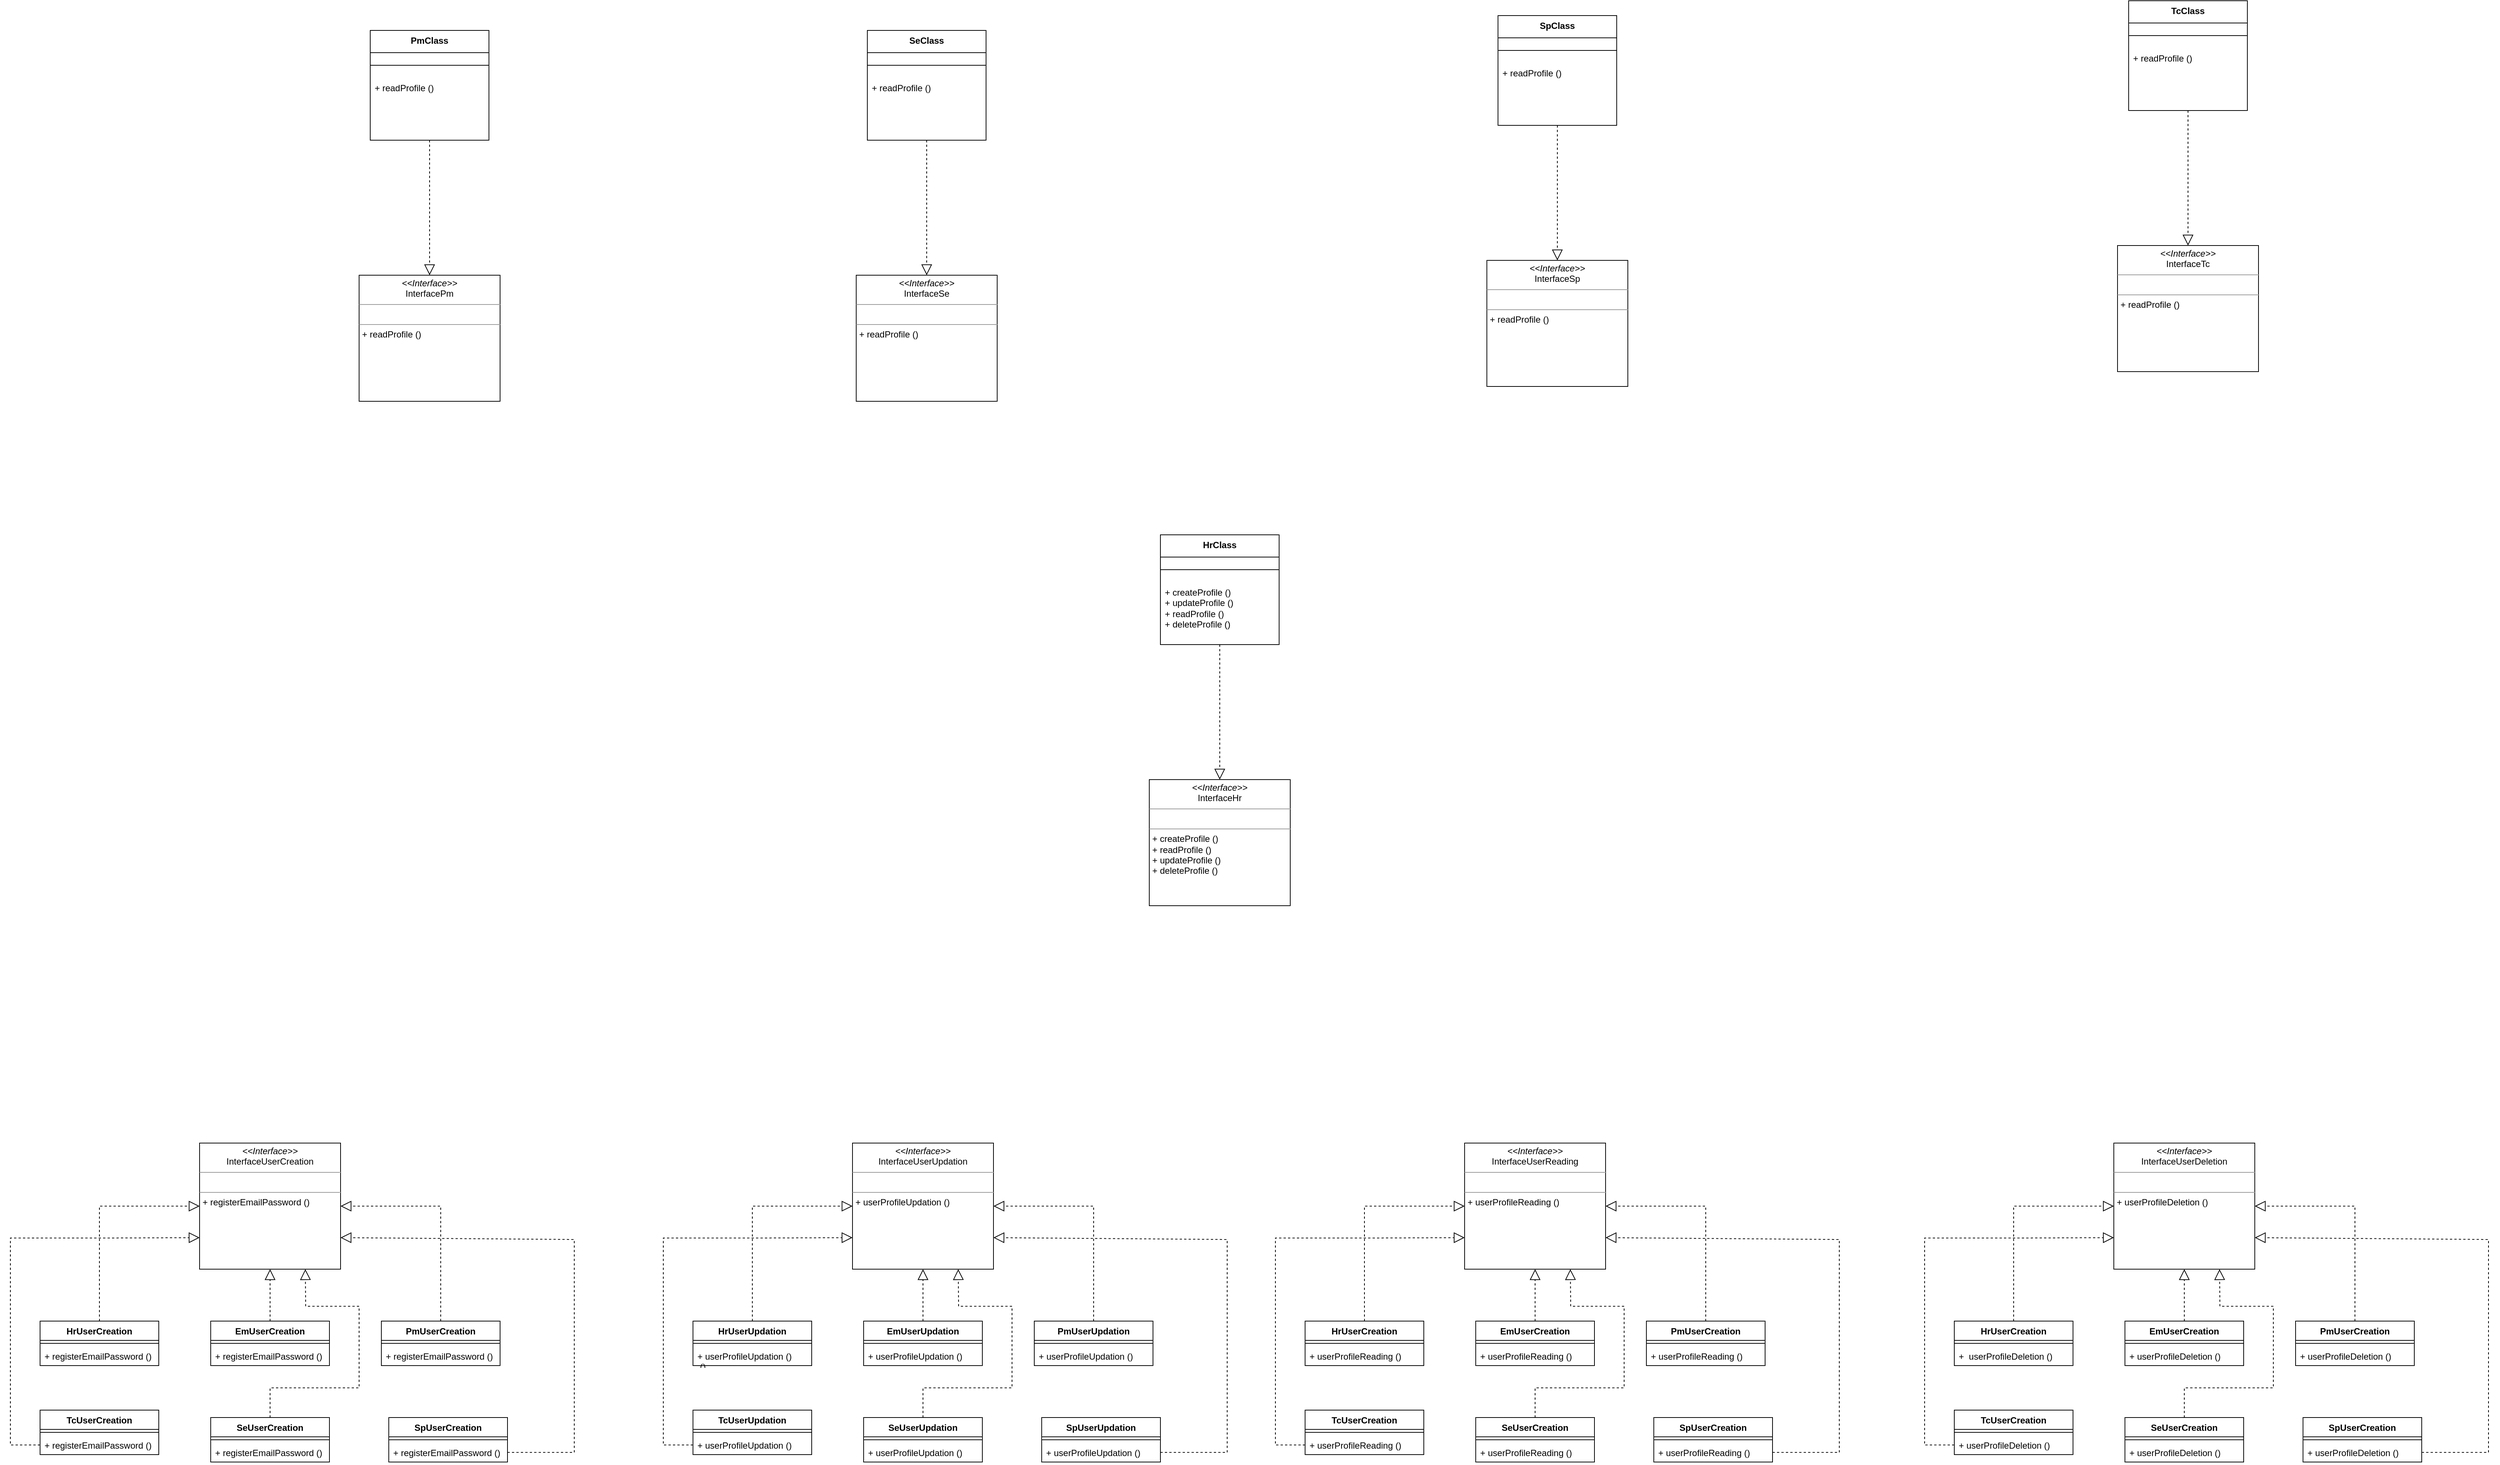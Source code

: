 <mxfile version="21.8.0" type="github">
  <diagram name="Page-1" id="aKVJBbErF9cnreuuS-tb">
    <mxGraphModel dx="4780" dy="3733" grid="1" gridSize="10" guides="1" tooltips="1" connect="1" arrows="1" fold="1" page="1" pageScale="1" pageWidth="850" pageHeight="1100" math="0" shadow="0">
      <root>
        <mxCell id="0" />
        <mxCell id="1" parent="0" />
        <mxCell id="HgA5lFLOADn9NeRn25Mj-13" value="HrClass" style="swimlane;fontStyle=1;align=center;verticalAlign=top;childLayout=stackLayout;horizontal=1;startSize=30;horizontalStack=0;resizeParent=1;resizeParentMax=0;resizeLast=0;collapsible=1;marginBottom=0;whiteSpace=wrap;html=1;" parent="1" vertex="1">
          <mxGeometry x="1590" y="-250" width="160" height="148" as="geometry" />
        </mxCell>
        <mxCell id="HgA5lFLOADn9NeRn25Mj-15" value="" style="line;strokeWidth=1;fillColor=none;align=left;verticalAlign=middle;spacingTop=-1;spacingLeft=3;spacingRight=3;rotatable=0;labelPosition=right;points=[];portConstraint=eastwest;strokeColor=inherit;" parent="HgA5lFLOADn9NeRn25Mj-13" vertex="1">
          <mxGeometry y="30" width="160" height="34" as="geometry" />
        </mxCell>
        <mxCell id="HgA5lFLOADn9NeRn25Mj-16" value="+ createProfile ()&lt;br&gt;+ updateProfile ()&lt;br&gt;+ readProfile ()&lt;br&gt;+ deleteProfile ()&lt;span style=&quot;background-color: initial;&quot;&gt;&amp;nbsp;&lt;/span&gt;" style="text;strokeColor=none;fillColor=none;align=left;verticalAlign=top;spacingLeft=4;spacingRight=4;overflow=hidden;rotatable=0;points=[[0,0.5],[1,0.5]];portConstraint=eastwest;whiteSpace=wrap;html=1;" parent="HgA5lFLOADn9NeRn25Mj-13" vertex="1">
          <mxGeometry y="64" width="160" height="84" as="geometry" />
        </mxCell>
        <mxCell id="ExOnXpPv4NhvAWuznTGF-42" value="&lt;p style=&quot;margin:0px;margin-top:4px;text-align:center;&quot;&gt;&lt;i&gt;&amp;lt;&amp;lt;Interface&amp;gt;&amp;gt;&lt;/i&gt;&lt;br&gt;InterfaceHr&lt;br&gt;&lt;/p&gt;&lt;hr size=&quot;1&quot;&gt;&lt;p style=&quot;margin:0px;margin-left:4px;&quot;&gt;&lt;span style=&quot;white-space: pre;&quot;&gt;&#x9;&lt;/span&gt;&lt;span style=&quot;white-space: pre;&quot;&gt;&#x9;&lt;/span&gt;&lt;br&gt;&lt;/p&gt;&lt;hr size=&quot;1&quot;&gt;&lt;p style=&quot;margin:0px;margin-left:4px;&quot;&gt;+ createProfile ()&lt;/p&gt;&lt;p style=&quot;margin:0px;margin-left:4px;&quot;&gt;+ readProfile ()&lt;/p&gt;&lt;p style=&quot;margin:0px;margin-left:4px;&quot;&gt;+ updateProfile ()&lt;/p&gt;&lt;p style=&quot;margin:0px;margin-left:4px;&quot;&gt;+ deleteProfile ()&lt;/p&gt;&lt;p style=&quot;margin:0px;margin-left:4px;&quot;&gt;&lt;br&gt;&lt;/p&gt;" style="verticalAlign=top;align=left;overflow=fill;fontSize=12;fontFamily=Helvetica;html=1;whiteSpace=wrap;" parent="1" vertex="1">
          <mxGeometry x="1575" y="80" width="190" height="170" as="geometry" />
        </mxCell>
        <mxCell id="onDx2p5eOG2rLBosK96N-3" value="&lt;p style=&quot;margin:0px;margin-top:4px;text-align:center;&quot;&gt;&lt;i&gt;&amp;lt;&amp;lt;Interface&amp;gt;&amp;gt;&lt;/i&gt;&lt;br&gt;InterfaceUserCreation&lt;/p&gt;&lt;hr size=&quot;1&quot;&gt;&lt;p style=&quot;margin:0px;margin-left:4px;&quot;&gt;&lt;span style=&quot;white-space: pre;&quot;&gt;&#x9;&lt;/span&gt;&lt;span style=&quot;white-space: pre;&quot;&gt;&#x9;&lt;/span&gt;&lt;br&gt;&lt;/p&gt;&lt;hr size=&quot;1&quot;&gt;&lt;p style=&quot;margin:0px;margin-left:4px;&quot;&gt;+ registerEmailPassword ()&lt;/p&gt;&lt;p style=&quot;margin:0px;margin-left:4px;&quot;&gt;&lt;br&gt;&lt;/p&gt;" style="verticalAlign=top;align=left;overflow=fill;fontSize=12;fontFamily=Helvetica;html=1;whiteSpace=wrap;" vertex="1" parent="1">
          <mxGeometry x="295" y="570" width="190" height="170" as="geometry" />
        </mxCell>
        <mxCell id="onDx2p5eOG2rLBosK96N-5" value="EmUserCreation" style="swimlane;fontStyle=1;align=center;verticalAlign=top;childLayout=stackLayout;horizontal=1;startSize=26;horizontalStack=0;resizeParent=1;resizeParentMax=0;resizeLast=0;collapsible=1;marginBottom=0;whiteSpace=wrap;html=1;" vertex="1" parent="1">
          <mxGeometry x="310" y="810" width="160" height="60" as="geometry" />
        </mxCell>
        <mxCell id="onDx2p5eOG2rLBosK96N-7" value="" style="line;strokeWidth=1;fillColor=none;align=left;verticalAlign=middle;spacingTop=-1;spacingLeft=3;spacingRight=3;rotatable=0;labelPosition=right;points=[];portConstraint=eastwest;strokeColor=inherit;" vertex="1" parent="onDx2p5eOG2rLBosK96N-5">
          <mxGeometry y="26" width="160" height="8" as="geometry" />
        </mxCell>
        <mxCell id="onDx2p5eOG2rLBosK96N-8" value="+ registerEmailPassword ()" style="text;strokeColor=none;fillColor=none;align=left;verticalAlign=top;spacingLeft=4;spacingRight=4;overflow=hidden;rotatable=0;points=[[0,0.5],[1,0.5]];portConstraint=eastwest;whiteSpace=wrap;html=1;" vertex="1" parent="onDx2p5eOG2rLBosK96N-5">
          <mxGeometry y="34" width="160" height="26" as="geometry" />
        </mxCell>
        <mxCell id="onDx2p5eOG2rLBosK96N-9" value="HrUserCreation" style="swimlane;fontStyle=1;align=center;verticalAlign=top;childLayout=stackLayout;horizontal=1;startSize=26;horizontalStack=0;resizeParent=1;resizeParentMax=0;resizeLast=0;collapsible=1;marginBottom=0;whiteSpace=wrap;html=1;" vertex="1" parent="1">
          <mxGeometry x="80" y="810" width="160" height="60" as="geometry" />
        </mxCell>
        <mxCell id="onDx2p5eOG2rLBosK96N-10" value="" style="line;strokeWidth=1;fillColor=none;align=left;verticalAlign=middle;spacingTop=-1;spacingLeft=3;spacingRight=3;rotatable=0;labelPosition=right;points=[];portConstraint=eastwest;strokeColor=inherit;" vertex="1" parent="onDx2p5eOG2rLBosK96N-9">
          <mxGeometry y="26" width="160" height="8" as="geometry" />
        </mxCell>
        <mxCell id="onDx2p5eOG2rLBosK96N-11" value="+ registerEmailPassword ()" style="text;strokeColor=none;fillColor=none;align=left;verticalAlign=top;spacingLeft=4;spacingRight=4;overflow=hidden;rotatable=0;points=[[0,0.5],[1,0.5]];portConstraint=eastwest;whiteSpace=wrap;html=1;" vertex="1" parent="onDx2p5eOG2rLBosK96N-9">
          <mxGeometry y="34" width="160" height="26" as="geometry" />
        </mxCell>
        <mxCell id="onDx2p5eOG2rLBosK96N-12" value="SpUserCreation" style="swimlane;fontStyle=1;align=center;verticalAlign=top;childLayout=stackLayout;horizontal=1;startSize=26;horizontalStack=0;resizeParent=1;resizeParentMax=0;resizeLast=0;collapsible=1;marginBottom=0;whiteSpace=wrap;html=1;" vertex="1" parent="1">
          <mxGeometry x="550" y="940" width="160" height="60" as="geometry" />
        </mxCell>
        <mxCell id="onDx2p5eOG2rLBosK96N-13" value="" style="line;strokeWidth=1;fillColor=none;align=left;verticalAlign=middle;spacingTop=-1;spacingLeft=3;spacingRight=3;rotatable=0;labelPosition=right;points=[];portConstraint=eastwest;strokeColor=inherit;" vertex="1" parent="onDx2p5eOG2rLBosK96N-12">
          <mxGeometry y="26" width="160" height="8" as="geometry" />
        </mxCell>
        <mxCell id="onDx2p5eOG2rLBosK96N-14" value="+ registerEmailPassword ()" style="text;strokeColor=none;fillColor=none;align=left;verticalAlign=top;spacingLeft=4;spacingRight=4;overflow=hidden;rotatable=0;points=[[0,0.5],[1,0.5]];portConstraint=eastwest;whiteSpace=wrap;html=1;" vertex="1" parent="onDx2p5eOG2rLBosK96N-12">
          <mxGeometry y="34" width="160" height="26" as="geometry" />
        </mxCell>
        <mxCell id="onDx2p5eOG2rLBosK96N-15" value="PmUserCreation" style="swimlane;fontStyle=1;align=center;verticalAlign=top;childLayout=stackLayout;horizontal=1;startSize=26;horizontalStack=0;resizeParent=1;resizeParentMax=0;resizeLast=0;collapsible=1;marginBottom=0;whiteSpace=wrap;html=1;" vertex="1" parent="1">
          <mxGeometry x="540" y="810" width="160" height="60" as="geometry" />
        </mxCell>
        <mxCell id="onDx2p5eOG2rLBosK96N-16" value="" style="line;strokeWidth=1;fillColor=none;align=left;verticalAlign=middle;spacingTop=-1;spacingLeft=3;spacingRight=3;rotatable=0;labelPosition=right;points=[];portConstraint=eastwest;strokeColor=inherit;" vertex="1" parent="onDx2p5eOG2rLBosK96N-15">
          <mxGeometry y="26" width="160" height="8" as="geometry" />
        </mxCell>
        <mxCell id="onDx2p5eOG2rLBosK96N-17" value="+ registerEmailPassword ()" style="text;strokeColor=none;fillColor=none;align=left;verticalAlign=top;spacingLeft=4;spacingRight=4;overflow=hidden;rotatable=0;points=[[0,0.5],[1,0.5]];portConstraint=eastwest;whiteSpace=wrap;html=1;" vertex="1" parent="onDx2p5eOG2rLBosK96N-15">
          <mxGeometry y="34" width="160" height="26" as="geometry" />
        </mxCell>
        <mxCell id="onDx2p5eOG2rLBosK96N-18" value="SeUserCreation" style="swimlane;fontStyle=1;align=center;verticalAlign=top;childLayout=stackLayout;horizontal=1;startSize=26;horizontalStack=0;resizeParent=1;resizeParentMax=0;resizeLast=0;collapsible=1;marginBottom=0;whiteSpace=wrap;html=1;" vertex="1" parent="1">
          <mxGeometry x="310" y="940" width="160" height="60" as="geometry" />
        </mxCell>
        <mxCell id="onDx2p5eOG2rLBosK96N-19" value="" style="line;strokeWidth=1;fillColor=none;align=left;verticalAlign=middle;spacingTop=-1;spacingLeft=3;spacingRight=3;rotatable=0;labelPosition=right;points=[];portConstraint=eastwest;strokeColor=inherit;" vertex="1" parent="onDx2p5eOG2rLBosK96N-18">
          <mxGeometry y="26" width="160" height="8" as="geometry" />
        </mxCell>
        <mxCell id="onDx2p5eOG2rLBosK96N-20" value="+ registerEmailPassword ()" style="text;strokeColor=none;fillColor=none;align=left;verticalAlign=top;spacingLeft=4;spacingRight=4;overflow=hidden;rotatable=0;points=[[0,0.5],[1,0.5]];portConstraint=eastwest;whiteSpace=wrap;html=1;" vertex="1" parent="onDx2p5eOG2rLBosK96N-18">
          <mxGeometry y="34" width="160" height="26" as="geometry" />
        </mxCell>
        <mxCell id="onDx2p5eOG2rLBosK96N-21" value="TcUserCreation" style="swimlane;fontStyle=1;align=center;verticalAlign=top;childLayout=stackLayout;horizontal=1;startSize=26;horizontalStack=0;resizeParent=1;resizeParentMax=0;resizeLast=0;collapsible=1;marginBottom=0;whiteSpace=wrap;html=1;" vertex="1" parent="1">
          <mxGeometry x="80" y="930" width="160" height="60" as="geometry" />
        </mxCell>
        <mxCell id="onDx2p5eOG2rLBosK96N-22" value="" style="line;strokeWidth=1;fillColor=none;align=left;verticalAlign=middle;spacingTop=-1;spacingLeft=3;spacingRight=3;rotatable=0;labelPosition=right;points=[];portConstraint=eastwest;strokeColor=inherit;" vertex="1" parent="onDx2p5eOG2rLBosK96N-21">
          <mxGeometry y="26" width="160" height="8" as="geometry" />
        </mxCell>
        <mxCell id="onDx2p5eOG2rLBosK96N-23" value="+ registerEmailPassword ()" style="text;strokeColor=none;fillColor=none;align=left;verticalAlign=top;spacingLeft=4;spacingRight=4;overflow=hidden;rotatable=0;points=[[0,0.5],[1,0.5]];portConstraint=eastwest;whiteSpace=wrap;html=1;" vertex="1" parent="onDx2p5eOG2rLBosK96N-21">
          <mxGeometry y="34" width="160" height="26" as="geometry" />
        </mxCell>
        <mxCell id="onDx2p5eOG2rLBosK96N-84" value="" style="endArrow=block;dashed=1;endFill=0;endSize=12;html=1;rounded=0;exitX=0.5;exitY=0;exitDx=0;exitDy=0;entryX=0;entryY=0.5;entryDx=0;entryDy=0;" edge="1" parent="1" source="onDx2p5eOG2rLBosK96N-9" target="onDx2p5eOG2rLBosK96N-3">
          <mxGeometry width="160" relative="1" as="geometry">
            <mxPoint x="370" y="850" as="sourcePoint" />
            <mxPoint x="530" y="850" as="targetPoint" />
            <Array as="points">
              <mxPoint x="160" y="655" />
            </Array>
          </mxGeometry>
        </mxCell>
        <mxCell id="onDx2p5eOG2rLBosK96N-85" value="" style="endArrow=block;dashed=1;endFill=0;endSize=12;html=1;rounded=0;exitX=0;exitY=0.5;exitDx=0;exitDy=0;entryX=0;entryY=0.75;entryDx=0;entryDy=0;" edge="1" parent="1" source="onDx2p5eOG2rLBosK96N-23" target="onDx2p5eOG2rLBosK96N-3">
          <mxGeometry width="160" relative="1" as="geometry">
            <mxPoint x="40" y="960" as="sourcePoint" />
            <mxPoint x="260" y="720" as="targetPoint" />
            <Array as="points">
              <mxPoint x="40" y="977" />
              <mxPoint x="40" y="698" />
              <mxPoint x="170" y="698" />
            </Array>
          </mxGeometry>
        </mxCell>
        <mxCell id="onDx2p5eOG2rLBosK96N-86" value="" style="endArrow=block;dashed=1;endFill=0;endSize=12;html=1;rounded=0;entryX=0.5;entryY=1;entryDx=0;entryDy=0;exitX=0.5;exitY=0;exitDx=0;exitDy=0;" edge="1" parent="1" source="onDx2p5eOG2rLBosK96N-5" target="onDx2p5eOG2rLBosK96N-3">
          <mxGeometry width="160" relative="1" as="geometry">
            <mxPoint x="600" y="760" as="sourcePoint" />
            <mxPoint x="600" y="640" as="targetPoint" />
          </mxGeometry>
        </mxCell>
        <mxCell id="onDx2p5eOG2rLBosK96N-87" value="" style="endArrow=block;dashed=1;endFill=0;endSize=12;html=1;rounded=0;entryX=0.75;entryY=1;entryDx=0;entryDy=0;exitX=0.5;exitY=0;exitDx=0;exitDy=0;" edge="1" parent="1" source="onDx2p5eOG2rLBosK96N-18" target="onDx2p5eOG2rLBosK96N-3">
          <mxGeometry width="160" relative="1" as="geometry">
            <mxPoint x="400" y="900" as="sourcePoint" />
            <mxPoint x="770" y="690" as="targetPoint" />
            <Array as="points">
              <mxPoint x="390" y="900" />
              <mxPoint x="510" y="900" />
              <mxPoint x="510" y="790" />
              <mxPoint x="438" y="790" />
            </Array>
          </mxGeometry>
        </mxCell>
        <mxCell id="onDx2p5eOG2rLBosK96N-88" value="" style="endArrow=block;dashed=1;endFill=0;endSize=12;html=1;rounded=0;entryX=1;entryY=0.5;entryDx=0;entryDy=0;exitX=0.5;exitY=0;exitDx=0;exitDy=0;" edge="1" parent="1" source="onDx2p5eOG2rLBosK96N-15" target="onDx2p5eOG2rLBosK96N-3">
          <mxGeometry width="160" relative="1" as="geometry">
            <mxPoint x="780" y="820" as="sourcePoint" />
            <mxPoint x="780" y="700" as="targetPoint" />
            <Array as="points">
              <mxPoint x="620" y="655" />
            </Array>
          </mxGeometry>
        </mxCell>
        <mxCell id="onDx2p5eOG2rLBosK96N-90" value="" style="endArrow=block;dashed=1;endFill=0;endSize=12;html=1;rounded=0;exitX=1;exitY=0.5;exitDx=0;exitDy=0;entryX=1;entryY=0.75;entryDx=0;entryDy=0;" edge="1" parent="1" source="onDx2p5eOG2rLBosK96N-14" target="onDx2p5eOG2rLBosK96N-3">
          <mxGeometry width="160" relative="1" as="geometry">
            <mxPoint x="800" y="970" as="sourcePoint" />
            <mxPoint x="800" y="690" as="targetPoint" />
            <Array as="points">
              <mxPoint x="800" y="987" />
              <mxPoint x="800" y="700" />
            </Array>
          </mxGeometry>
        </mxCell>
        <mxCell id="onDx2p5eOG2rLBosK96N-91" value="&lt;p style=&quot;margin:0px;margin-top:4px;text-align:center;&quot;&gt;&lt;i&gt;&amp;lt;&amp;lt;Interface&amp;gt;&amp;gt;&lt;/i&gt;&lt;br&gt;InterfaceUserUpdation&lt;/p&gt;&lt;hr size=&quot;1&quot;&gt;&lt;p style=&quot;margin:0px;margin-left:4px;&quot;&gt;&lt;span style=&quot;white-space: pre;&quot;&gt;&#x9;&lt;/span&gt;&lt;span style=&quot;white-space: pre;&quot;&gt;&#x9;&lt;/span&gt;&lt;br&gt;&lt;/p&gt;&lt;hr size=&quot;1&quot;&gt;&lt;p style=&quot;margin:0px;margin-left:4px;&quot;&gt;+ userProfileUpdation ()&lt;/p&gt;&lt;p style=&quot;margin:0px;margin-left:4px;&quot;&gt;&lt;br&gt;&lt;/p&gt;" style="verticalAlign=top;align=left;overflow=fill;fontSize=12;fontFamily=Helvetica;html=1;whiteSpace=wrap;" vertex="1" parent="1">
          <mxGeometry x="1175" y="570" width="190" height="170" as="geometry" />
        </mxCell>
        <mxCell id="onDx2p5eOG2rLBosK96N-92" value="EmUserUpdation" style="swimlane;fontStyle=1;align=center;verticalAlign=top;childLayout=stackLayout;horizontal=1;startSize=26;horizontalStack=0;resizeParent=1;resizeParentMax=0;resizeLast=0;collapsible=1;marginBottom=0;whiteSpace=wrap;html=1;" vertex="1" parent="1">
          <mxGeometry x="1190" y="810" width="160" height="60" as="geometry" />
        </mxCell>
        <mxCell id="onDx2p5eOG2rLBosK96N-93" value="" style="line;strokeWidth=1;fillColor=none;align=left;verticalAlign=middle;spacingTop=-1;spacingLeft=3;spacingRight=3;rotatable=0;labelPosition=right;points=[];portConstraint=eastwest;strokeColor=inherit;" vertex="1" parent="onDx2p5eOG2rLBosK96N-92">
          <mxGeometry y="26" width="160" height="8" as="geometry" />
        </mxCell>
        <mxCell id="onDx2p5eOG2rLBosK96N-94" value="+ userProfileUpdation ()" style="text;strokeColor=none;fillColor=none;align=left;verticalAlign=top;spacingLeft=4;spacingRight=4;overflow=hidden;rotatable=0;points=[[0,0.5],[1,0.5]];portConstraint=eastwest;whiteSpace=wrap;html=1;" vertex="1" parent="onDx2p5eOG2rLBosK96N-92">
          <mxGeometry y="34" width="160" height="26" as="geometry" />
        </mxCell>
        <mxCell id="onDx2p5eOG2rLBosK96N-95" value="HrUserUpdation" style="swimlane;fontStyle=1;align=center;verticalAlign=top;childLayout=stackLayout;horizontal=1;startSize=26;horizontalStack=0;resizeParent=1;resizeParentMax=0;resizeLast=0;collapsible=1;marginBottom=0;whiteSpace=wrap;html=1;" vertex="1" parent="1">
          <mxGeometry x="960" y="810" width="160" height="60" as="geometry" />
        </mxCell>
        <mxCell id="onDx2p5eOG2rLBosK96N-96" value="" style="line;strokeWidth=1;fillColor=none;align=left;verticalAlign=middle;spacingTop=-1;spacingLeft=3;spacingRight=3;rotatable=0;labelPosition=right;points=[];portConstraint=eastwest;strokeColor=inherit;" vertex="1" parent="onDx2p5eOG2rLBosK96N-95">
          <mxGeometry y="26" width="160" height="8" as="geometry" />
        </mxCell>
        <mxCell id="onDx2p5eOG2rLBosK96N-97" value="+ userProfileUpdation ()&lt;br&gt;&amp;nbsp;()" style="text;strokeColor=none;fillColor=none;align=left;verticalAlign=top;spacingLeft=4;spacingRight=4;overflow=hidden;rotatable=0;points=[[0,0.5],[1,0.5]];portConstraint=eastwest;whiteSpace=wrap;html=1;" vertex="1" parent="onDx2p5eOG2rLBosK96N-95">
          <mxGeometry y="34" width="160" height="26" as="geometry" />
        </mxCell>
        <mxCell id="onDx2p5eOG2rLBosK96N-98" value="SpUserUpdation" style="swimlane;fontStyle=1;align=center;verticalAlign=top;childLayout=stackLayout;horizontal=1;startSize=26;horizontalStack=0;resizeParent=1;resizeParentMax=0;resizeLast=0;collapsible=1;marginBottom=0;whiteSpace=wrap;html=1;" vertex="1" parent="1">
          <mxGeometry x="1430" y="940" width="160" height="60" as="geometry" />
        </mxCell>
        <mxCell id="onDx2p5eOG2rLBosK96N-99" value="" style="line;strokeWidth=1;fillColor=none;align=left;verticalAlign=middle;spacingTop=-1;spacingLeft=3;spacingRight=3;rotatable=0;labelPosition=right;points=[];portConstraint=eastwest;strokeColor=inherit;" vertex="1" parent="onDx2p5eOG2rLBosK96N-98">
          <mxGeometry y="26" width="160" height="8" as="geometry" />
        </mxCell>
        <mxCell id="onDx2p5eOG2rLBosK96N-100" value="+ userProfileUpdation ()" style="text;strokeColor=none;fillColor=none;align=left;verticalAlign=top;spacingLeft=4;spacingRight=4;overflow=hidden;rotatable=0;points=[[0,0.5],[1,0.5]];portConstraint=eastwest;whiteSpace=wrap;html=1;" vertex="1" parent="onDx2p5eOG2rLBosK96N-98">
          <mxGeometry y="34" width="160" height="26" as="geometry" />
        </mxCell>
        <mxCell id="onDx2p5eOG2rLBosK96N-101" value="PmUserUpdation" style="swimlane;fontStyle=1;align=center;verticalAlign=top;childLayout=stackLayout;horizontal=1;startSize=26;horizontalStack=0;resizeParent=1;resizeParentMax=0;resizeLast=0;collapsible=1;marginBottom=0;whiteSpace=wrap;html=1;" vertex="1" parent="1">
          <mxGeometry x="1420" y="810" width="160" height="60" as="geometry" />
        </mxCell>
        <mxCell id="onDx2p5eOG2rLBosK96N-102" value="" style="line;strokeWidth=1;fillColor=none;align=left;verticalAlign=middle;spacingTop=-1;spacingLeft=3;spacingRight=3;rotatable=0;labelPosition=right;points=[];portConstraint=eastwest;strokeColor=inherit;" vertex="1" parent="onDx2p5eOG2rLBosK96N-101">
          <mxGeometry y="26" width="160" height="8" as="geometry" />
        </mxCell>
        <mxCell id="onDx2p5eOG2rLBosK96N-103" value="+ userProfileUpdation ()" style="text;strokeColor=none;fillColor=none;align=left;verticalAlign=top;spacingLeft=4;spacingRight=4;overflow=hidden;rotatable=0;points=[[0,0.5],[1,0.5]];portConstraint=eastwest;whiteSpace=wrap;html=1;" vertex="1" parent="onDx2p5eOG2rLBosK96N-101">
          <mxGeometry y="34" width="160" height="26" as="geometry" />
        </mxCell>
        <mxCell id="onDx2p5eOG2rLBosK96N-104" value="SeUserUpdation" style="swimlane;fontStyle=1;align=center;verticalAlign=top;childLayout=stackLayout;horizontal=1;startSize=26;horizontalStack=0;resizeParent=1;resizeParentMax=0;resizeLast=0;collapsible=1;marginBottom=0;whiteSpace=wrap;html=1;" vertex="1" parent="1">
          <mxGeometry x="1190" y="940" width="160" height="60" as="geometry" />
        </mxCell>
        <mxCell id="onDx2p5eOG2rLBosK96N-105" value="" style="line;strokeWidth=1;fillColor=none;align=left;verticalAlign=middle;spacingTop=-1;spacingLeft=3;spacingRight=3;rotatable=0;labelPosition=right;points=[];portConstraint=eastwest;strokeColor=inherit;" vertex="1" parent="onDx2p5eOG2rLBosK96N-104">
          <mxGeometry y="26" width="160" height="8" as="geometry" />
        </mxCell>
        <mxCell id="onDx2p5eOG2rLBosK96N-106" value="+ userProfileUpdation ()" style="text;strokeColor=none;fillColor=none;align=left;verticalAlign=top;spacingLeft=4;spacingRight=4;overflow=hidden;rotatable=0;points=[[0,0.5],[1,0.5]];portConstraint=eastwest;whiteSpace=wrap;html=1;" vertex="1" parent="onDx2p5eOG2rLBosK96N-104">
          <mxGeometry y="34" width="160" height="26" as="geometry" />
        </mxCell>
        <mxCell id="onDx2p5eOG2rLBosK96N-107" value="TcUserUpdation" style="swimlane;fontStyle=1;align=center;verticalAlign=top;childLayout=stackLayout;horizontal=1;startSize=26;horizontalStack=0;resizeParent=1;resizeParentMax=0;resizeLast=0;collapsible=1;marginBottom=0;whiteSpace=wrap;html=1;" vertex="1" parent="1">
          <mxGeometry x="960" y="930" width="160" height="60" as="geometry" />
        </mxCell>
        <mxCell id="onDx2p5eOG2rLBosK96N-108" value="" style="line;strokeWidth=1;fillColor=none;align=left;verticalAlign=middle;spacingTop=-1;spacingLeft=3;spacingRight=3;rotatable=0;labelPosition=right;points=[];portConstraint=eastwest;strokeColor=inherit;" vertex="1" parent="onDx2p5eOG2rLBosK96N-107">
          <mxGeometry y="26" width="160" height="8" as="geometry" />
        </mxCell>
        <mxCell id="onDx2p5eOG2rLBosK96N-109" value="+ userProfileUpdation ()" style="text;strokeColor=none;fillColor=none;align=left;verticalAlign=top;spacingLeft=4;spacingRight=4;overflow=hidden;rotatable=0;points=[[0,0.5],[1,0.5]];portConstraint=eastwest;whiteSpace=wrap;html=1;" vertex="1" parent="onDx2p5eOG2rLBosK96N-107">
          <mxGeometry y="34" width="160" height="26" as="geometry" />
        </mxCell>
        <mxCell id="onDx2p5eOG2rLBosK96N-110" value="" style="endArrow=block;dashed=1;endFill=0;endSize=12;html=1;rounded=0;exitX=0.5;exitY=0;exitDx=0;exitDy=0;entryX=0;entryY=0.5;entryDx=0;entryDy=0;" edge="1" parent="1" source="onDx2p5eOG2rLBosK96N-95" target="onDx2p5eOG2rLBosK96N-91">
          <mxGeometry width="160" relative="1" as="geometry">
            <mxPoint x="1250" y="850" as="sourcePoint" />
            <mxPoint x="1410" y="850" as="targetPoint" />
            <Array as="points">
              <mxPoint x="1040" y="655" />
            </Array>
          </mxGeometry>
        </mxCell>
        <mxCell id="onDx2p5eOG2rLBosK96N-111" value="" style="endArrow=block;dashed=1;endFill=0;endSize=12;html=1;rounded=0;exitX=0;exitY=0.5;exitDx=0;exitDy=0;entryX=0;entryY=0.75;entryDx=0;entryDy=0;" edge="1" parent="1" source="onDx2p5eOG2rLBosK96N-109" target="onDx2p5eOG2rLBosK96N-91">
          <mxGeometry width="160" relative="1" as="geometry">
            <mxPoint x="920" y="960" as="sourcePoint" />
            <mxPoint x="1140" y="720" as="targetPoint" />
            <Array as="points">
              <mxPoint x="920" y="977" />
              <mxPoint x="920" y="698" />
              <mxPoint x="1050" y="698" />
            </Array>
          </mxGeometry>
        </mxCell>
        <mxCell id="onDx2p5eOG2rLBosK96N-112" value="" style="endArrow=block;dashed=1;endFill=0;endSize=12;html=1;rounded=0;entryX=0.5;entryY=1;entryDx=0;entryDy=0;exitX=0.5;exitY=0;exitDx=0;exitDy=0;" edge="1" parent="1" source="onDx2p5eOG2rLBosK96N-92" target="onDx2p5eOG2rLBosK96N-91">
          <mxGeometry width="160" relative="1" as="geometry">
            <mxPoint x="1480" y="760" as="sourcePoint" />
            <mxPoint x="1480" y="640" as="targetPoint" />
          </mxGeometry>
        </mxCell>
        <mxCell id="onDx2p5eOG2rLBosK96N-113" value="" style="endArrow=block;dashed=1;endFill=0;endSize=12;html=1;rounded=0;entryX=0.75;entryY=1;entryDx=0;entryDy=0;exitX=0.5;exitY=0;exitDx=0;exitDy=0;" edge="1" parent="1" source="onDx2p5eOG2rLBosK96N-104" target="onDx2p5eOG2rLBosK96N-91">
          <mxGeometry width="160" relative="1" as="geometry">
            <mxPoint x="1280" y="900" as="sourcePoint" />
            <mxPoint x="1650" y="690" as="targetPoint" />
            <Array as="points">
              <mxPoint x="1270" y="900" />
              <mxPoint x="1390" y="900" />
              <mxPoint x="1390" y="790" />
              <mxPoint x="1318" y="790" />
            </Array>
          </mxGeometry>
        </mxCell>
        <mxCell id="onDx2p5eOG2rLBosK96N-114" value="" style="endArrow=block;dashed=1;endFill=0;endSize=12;html=1;rounded=0;entryX=1;entryY=0.5;entryDx=0;entryDy=0;exitX=0.5;exitY=0;exitDx=0;exitDy=0;" edge="1" parent="1" source="onDx2p5eOG2rLBosK96N-101" target="onDx2p5eOG2rLBosK96N-91">
          <mxGeometry width="160" relative="1" as="geometry">
            <mxPoint x="1660" y="820" as="sourcePoint" />
            <mxPoint x="1660" y="700" as="targetPoint" />
            <Array as="points">
              <mxPoint x="1500" y="655" />
            </Array>
          </mxGeometry>
        </mxCell>
        <mxCell id="onDx2p5eOG2rLBosK96N-115" value="" style="endArrow=block;dashed=1;endFill=0;endSize=12;html=1;rounded=0;exitX=1;exitY=0.5;exitDx=0;exitDy=0;entryX=1;entryY=0.75;entryDx=0;entryDy=0;" edge="1" parent="1" source="onDx2p5eOG2rLBosK96N-100" target="onDx2p5eOG2rLBosK96N-91">
          <mxGeometry width="160" relative="1" as="geometry">
            <mxPoint x="1680" y="970" as="sourcePoint" />
            <mxPoint x="1680" y="690" as="targetPoint" />
            <Array as="points">
              <mxPoint x="1680" y="987" />
              <mxPoint x="1680" y="700" />
            </Array>
          </mxGeometry>
        </mxCell>
        <mxCell id="onDx2p5eOG2rLBosK96N-116" value="&lt;p style=&quot;margin:0px;margin-top:4px;text-align:center;&quot;&gt;&lt;i&gt;&amp;lt;&amp;lt;Interface&amp;gt;&amp;gt;&lt;/i&gt;&lt;br&gt;InterfaceUserReading&lt;/p&gt;&lt;hr size=&quot;1&quot;&gt;&lt;p style=&quot;margin:0px;margin-left:4px;&quot;&gt;&lt;span style=&quot;white-space: pre;&quot;&gt;&#x9;&lt;/span&gt;&lt;span style=&quot;white-space: pre;&quot;&gt;&#x9;&lt;/span&gt;&lt;br&gt;&lt;/p&gt;&lt;hr size=&quot;1&quot;&gt;&lt;p style=&quot;margin:0px;margin-left:4px;&quot;&gt;+ userProfileReading ()&lt;/p&gt;&lt;p style=&quot;margin:0px;margin-left:4px;&quot;&gt;&lt;br&gt;&lt;/p&gt;" style="verticalAlign=top;align=left;overflow=fill;fontSize=12;fontFamily=Helvetica;html=1;whiteSpace=wrap;" vertex="1" parent="1">
          <mxGeometry x="2000" y="570" width="190" height="170" as="geometry" />
        </mxCell>
        <mxCell id="onDx2p5eOG2rLBosK96N-117" value="EmUserCreation" style="swimlane;fontStyle=1;align=center;verticalAlign=top;childLayout=stackLayout;horizontal=1;startSize=26;horizontalStack=0;resizeParent=1;resizeParentMax=0;resizeLast=0;collapsible=1;marginBottom=0;whiteSpace=wrap;html=1;" vertex="1" parent="1">
          <mxGeometry x="2015" y="810" width="160" height="60" as="geometry" />
        </mxCell>
        <mxCell id="onDx2p5eOG2rLBosK96N-118" value="" style="line;strokeWidth=1;fillColor=none;align=left;verticalAlign=middle;spacingTop=-1;spacingLeft=3;spacingRight=3;rotatable=0;labelPosition=right;points=[];portConstraint=eastwest;strokeColor=inherit;" vertex="1" parent="onDx2p5eOG2rLBosK96N-117">
          <mxGeometry y="26" width="160" height="8" as="geometry" />
        </mxCell>
        <mxCell id="onDx2p5eOG2rLBosK96N-119" value="+ userProfileReading ()" style="text;strokeColor=none;fillColor=none;align=left;verticalAlign=top;spacingLeft=4;spacingRight=4;overflow=hidden;rotatable=0;points=[[0,0.5],[1,0.5]];portConstraint=eastwest;whiteSpace=wrap;html=1;" vertex="1" parent="onDx2p5eOG2rLBosK96N-117">
          <mxGeometry y="34" width="160" height="26" as="geometry" />
        </mxCell>
        <mxCell id="onDx2p5eOG2rLBosK96N-120" value="HrUserCreation" style="swimlane;fontStyle=1;align=center;verticalAlign=top;childLayout=stackLayout;horizontal=1;startSize=26;horizontalStack=0;resizeParent=1;resizeParentMax=0;resizeLast=0;collapsible=1;marginBottom=0;whiteSpace=wrap;html=1;" vertex="1" parent="1">
          <mxGeometry x="1785" y="810" width="160" height="60" as="geometry" />
        </mxCell>
        <mxCell id="onDx2p5eOG2rLBosK96N-121" value="" style="line;strokeWidth=1;fillColor=none;align=left;verticalAlign=middle;spacingTop=-1;spacingLeft=3;spacingRight=3;rotatable=0;labelPosition=right;points=[];portConstraint=eastwest;strokeColor=inherit;" vertex="1" parent="onDx2p5eOG2rLBosK96N-120">
          <mxGeometry y="26" width="160" height="8" as="geometry" />
        </mxCell>
        <mxCell id="onDx2p5eOG2rLBosK96N-122" value="+ userProfileReading ()" style="text;strokeColor=none;fillColor=none;align=left;verticalAlign=top;spacingLeft=4;spacingRight=4;overflow=hidden;rotatable=0;points=[[0,0.5],[1,0.5]];portConstraint=eastwest;whiteSpace=wrap;html=1;" vertex="1" parent="onDx2p5eOG2rLBosK96N-120">
          <mxGeometry y="34" width="160" height="26" as="geometry" />
        </mxCell>
        <mxCell id="onDx2p5eOG2rLBosK96N-123" value="SpUserCreation" style="swimlane;fontStyle=1;align=center;verticalAlign=top;childLayout=stackLayout;horizontal=1;startSize=26;horizontalStack=0;resizeParent=1;resizeParentMax=0;resizeLast=0;collapsible=1;marginBottom=0;whiteSpace=wrap;html=1;" vertex="1" parent="1">
          <mxGeometry x="2255" y="940" width="160" height="60" as="geometry" />
        </mxCell>
        <mxCell id="onDx2p5eOG2rLBosK96N-124" value="" style="line;strokeWidth=1;fillColor=none;align=left;verticalAlign=middle;spacingTop=-1;spacingLeft=3;spacingRight=3;rotatable=0;labelPosition=right;points=[];portConstraint=eastwest;strokeColor=inherit;" vertex="1" parent="onDx2p5eOG2rLBosK96N-123">
          <mxGeometry y="26" width="160" height="8" as="geometry" />
        </mxCell>
        <mxCell id="onDx2p5eOG2rLBosK96N-125" value="+ userProfileReading ()" style="text;strokeColor=none;fillColor=none;align=left;verticalAlign=top;spacingLeft=4;spacingRight=4;overflow=hidden;rotatable=0;points=[[0,0.5],[1,0.5]];portConstraint=eastwest;whiteSpace=wrap;html=1;" vertex="1" parent="onDx2p5eOG2rLBosK96N-123">
          <mxGeometry y="34" width="160" height="26" as="geometry" />
        </mxCell>
        <mxCell id="onDx2p5eOG2rLBosK96N-126" value="PmUserCreation" style="swimlane;fontStyle=1;align=center;verticalAlign=top;childLayout=stackLayout;horizontal=1;startSize=26;horizontalStack=0;resizeParent=1;resizeParentMax=0;resizeLast=0;collapsible=1;marginBottom=0;whiteSpace=wrap;html=1;" vertex="1" parent="1">
          <mxGeometry x="2245" y="810" width="160" height="60" as="geometry" />
        </mxCell>
        <mxCell id="onDx2p5eOG2rLBosK96N-127" value="" style="line;strokeWidth=1;fillColor=none;align=left;verticalAlign=middle;spacingTop=-1;spacingLeft=3;spacingRight=3;rotatable=0;labelPosition=right;points=[];portConstraint=eastwest;strokeColor=inherit;" vertex="1" parent="onDx2p5eOG2rLBosK96N-126">
          <mxGeometry y="26" width="160" height="8" as="geometry" />
        </mxCell>
        <mxCell id="onDx2p5eOG2rLBosK96N-128" value="+ userProfileReading ()" style="text;strokeColor=none;fillColor=none;align=left;verticalAlign=top;spacingLeft=4;spacingRight=4;overflow=hidden;rotatable=0;points=[[0,0.5],[1,0.5]];portConstraint=eastwest;whiteSpace=wrap;html=1;" vertex="1" parent="onDx2p5eOG2rLBosK96N-126">
          <mxGeometry y="34" width="160" height="26" as="geometry" />
        </mxCell>
        <mxCell id="onDx2p5eOG2rLBosK96N-129" value="SeUserCreation" style="swimlane;fontStyle=1;align=center;verticalAlign=top;childLayout=stackLayout;horizontal=1;startSize=26;horizontalStack=0;resizeParent=1;resizeParentMax=0;resizeLast=0;collapsible=1;marginBottom=0;whiteSpace=wrap;html=1;" vertex="1" parent="1">
          <mxGeometry x="2015" y="940" width="160" height="60" as="geometry" />
        </mxCell>
        <mxCell id="onDx2p5eOG2rLBosK96N-130" value="" style="line;strokeWidth=1;fillColor=none;align=left;verticalAlign=middle;spacingTop=-1;spacingLeft=3;spacingRight=3;rotatable=0;labelPosition=right;points=[];portConstraint=eastwest;strokeColor=inherit;" vertex="1" parent="onDx2p5eOG2rLBosK96N-129">
          <mxGeometry y="26" width="160" height="8" as="geometry" />
        </mxCell>
        <mxCell id="onDx2p5eOG2rLBosK96N-131" value="+ userProfileReading ()" style="text;strokeColor=none;fillColor=none;align=left;verticalAlign=top;spacingLeft=4;spacingRight=4;overflow=hidden;rotatable=0;points=[[0,0.5],[1,0.5]];portConstraint=eastwest;whiteSpace=wrap;html=1;" vertex="1" parent="onDx2p5eOG2rLBosK96N-129">
          <mxGeometry y="34" width="160" height="26" as="geometry" />
        </mxCell>
        <mxCell id="onDx2p5eOG2rLBosK96N-132" value="TcUserCreation" style="swimlane;fontStyle=1;align=center;verticalAlign=top;childLayout=stackLayout;horizontal=1;startSize=26;horizontalStack=0;resizeParent=1;resizeParentMax=0;resizeLast=0;collapsible=1;marginBottom=0;whiteSpace=wrap;html=1;" vertex="1" parent="1">
          <mxGeometry x="1785" y="930" width="160" height="60" as="geometry" />
        </mxCell>
        <mxCell id="onDx2p5eOG2rLBosK96N-133" value="" style="line;strokeWidth=1;fillColor=none;align=left;verticalAlign=middle;spacingTop=-1;spacingLeft=3;spacingRight=3;rotatable=0;labelPosition=right;points=[];portConstraint=eastwest;strokeColor=inherit;" vertex="1" parent="onDx2p5eOG2rLBosK96N-132">
          <mxGeometry y="26" width="160" height="8" as="geometry" />
        </mxCell>
        <mxCell id="onDx2p5eOG2rLBosK96N-134" value="+ userProfileReading ()" style="text;strokeColor=none;fillColor=none;align=left;verticalAlign=top;spacingLeft=4;spacingRight=4;overflow=hidden;rotatable=0;points=[[0,0.5],[1,0.5]];portConstraint=eastwest;whiteSpace=wrap;html=1;" vertex="1" parent="onDx2p5eOG2rLBosK96N-132">
          <mxGeometry y="34" width="160" height="26" as="geometry" />
        </mxCell>
        <mxCell id="onDx2p5eOG2rLBosK96N-135" value="" style="endArrow=block;dashed=1;endFill=0;endSize=12;html=1;rounded=0;entryX=0;entryY=0.5;entryDx=0;entryDy=0;" edge="1" parent="1" target="onDx2p5eOG2rLBosK96N-116">
          <mxGeometry width="160" relative="1" as="geometry">
            <mxPoint x="1865" y="810" as="sourcePoint" />
            <mxPoint x="2235" y="850" as="targetPoint" />
            <Array as="points">
              <mxPoint x="1865" y="655" />
            </Array>
          </mxGeometry>
        </mxCell>
        <mxCell id="onDx2p5eOG2rLBosK96N-136" value="" style="endArrow=block;dashed=1;endFill=0;endSize=12;html=1;rounded=0;exitX=0;exitY=0.5;exitDx=0;exitDy=0;entryX=0;entryY=0.75;entryDx=0;entryDy=0;" edge="1" parent="1" source="onDx2p5eOG2rLBosK96N-134" target="onDx2p5eOG2rLBosK96N-116">
          <mxGeometry width="160" relative="1" as="geometry">
            <mxPoint x="1745" y="960" as="sourcePoint" />
            <mxPoint x="1965" y="720" as="targetPoint" />
            <Array as="points">
              <mxPoint x="1745" y="977" />
              <mxPoint x="1745" y="698" />
              <mxPoint x="1875" y="698" />
            </Array>
          </mxGeometry>
        </mxCell>
        <mxCell id="onDx2p5eOG2rLBosK96N-137" value="" style="endArrow=block;dashed=1;endFill=0;endSize=12;html=1;rounded=0;entryX=0.5;entryY=1;entryDx=0;entryDy=0;exitX=0.5;exitY=0;exitDx=0;exitDy=0;" edge="1" parent="1" source="onDx2p5eOG2rLBosK96N-117" target="onDx2p5eOG2rLBosK96N-116">
          <mxGeometry width="160" relative="1" as="geometry">
            <mxPoint x="2305" y="760" as="sourcePoint" />
            <mxPoint x="2305" y="640" as="targetPoint" />
          </mxGeometry>
        </mxCell>
        <mxCell id="onDx2p5eOG2rLBosK96N-138" value="" style="endArrow=block;dashed=1;endFill=0;endSize=12;html=1;rounded=0;entryX=0.75;entryY=1;entryDx=0;entryDy=0;exitX=0.5;exitY=0;exitDx=0;exitDy=0;" edge="1" parent="1" source="onDx2p5eOG2rLBosK96N-129" target="onDx2p5eOG2rLBosK96N-116">
          <mxGeometry width="160" relative="1" as="geometry">
            <mxPoint x="2105" y="900" as="sourcePoint" />
            <mxPoint x="2475" y="690" as="targetPoint" />
            <Array as="points">
              <mxPoint x="2095" y="900" />
              <mxPoint x="2215" y="900" />
              <mxPoint x="2215" y="790" />
              <mxPoint x="2143" y="790" />
            </Array>
          </mxGeometry>
        </mxCell>
        <mxCell id="onDx2p5eOG2rLBosK96N-139" value="" style="endArrow=block;dashed=1;endFill=0;endSize=12;html=1;rounded=0;entryX=1;entryY=0.5;entryDx=0;entryDy=0;exitX=0.5;exitY=0;exitDx=0;exitDy=0;" edge="1" parent="1" source="onDx2p5eOG2rLBosK96N-126" target="onDx2p5eOG2rLBosK96N-116">
          <mxGeometry width="160" relative="1" as="geometry">
            <mxPoint x="2485" y="820" as="sourcePoint" />
            <mxPoint x="2485" y="700" as="targetPoint" />
            <Array as="points">
              <mxPoint x="2325" y="655" />
            </Array>
          </mxGeometry>
        </mxCell>
        <mxCell id="onDx2p5eOG2rLBosK96N-140" value="" style="endArrow=block;dashed=1;endFill=0;endSize=12;html=1;rounded=0;exitX=1;exitY=0.5;exitDx=0;exitDy=0;entryX=1;entryY=0.75;entryDx=0;entryDy=0;" edge="1" parent="1" source="onDx2p5eOG2rLBosK96N-125" target="onDx2p5eOG2rLBosK96N-116">
          <mxGeometry width="160" relative="1" as="geometry">
            <mxPoint x="2505" y="970" as="sourcePoint" />
            <mxPoint x="2505" y="690" as="targetPoint" />
            <Array as="points">
              <mxPoint x="2505" y="987" />
              <mxPoint x="2505" y="700" />
            </Array>
          </mxGeometry>
        </mxCell>
        <mxCell id="onDx2p5eOG2rLBosK96N-141" value="&lt;p style=&quot;margin:0px;margin-top:4px;text-align:center;&quot;&gt;&lt;i&gt;&amp;lt;&amp;lt;Interface&amp;gt;&amp;gt;&lt;/i&gt;&lt;br&gt;InterfaceUserDeletion&lt;/p&gt;&lt;hr size=&quot;1&quot;&gt;&lt;p style=&quot;margin:0px;margin-left:4px;&quot;&gt;&lt;span style=&quot;white-space: pre;&quot;&gt;&#x9;&lt;/span&gt;&lt;span style=&quot;white-space: pre;&quot;&gt;&#x9;&lt;/span&gt;&lt;br&gt;&lt;/p&gt;&lt;hr size=&quot;1&quot;&gt;&lt;p style=&quot;margin:0px;margin-left:4px;&quot;&gt;+ userProfileDeletion ()&lt;/p&gt;&lt;p style=&quot;margin:0px;margin-left:4px;&quot;&gt;&lt;br&gt;&lt;/p&gt;" style="verticalAlign=top;align=left;overflow=fill;fontSize=12;fontFamily=Helvetica;html=1;whiteSpace=wrap;" vertex="1" parent="1">
          <mxGeometry x="2875" y="570" width="190" height="170" as="geometry" />
        </mxCell>
        <mxCell id="onDx2p5eOG2rLBosK96N-142" value="EmUserCreation" style="swimlane;fontStyle=1;align=center;verticalAlign=top;childLayout=stackLayout;horizontal=1;startSize=26;horizontalStack=0;resizeParent=1;resizeParentMax=0;resizeLast=0;collapsible=1;marginBottom=0;whiteSpace=wrap;html=1;" vertex="1" parent="1">
          <mxGeometry x="2890" y="810" width="160" height="60" as="geometry" />
        </mxCell>
        <mxCell id="onDx2p5eOG2rLBosK96N-143" value="" style="line;strokeWidth=1;fillColor=none;align=left;verticalAlign=middle;spacingTop=-1;spacingLeft=3;spacingRight=3;rotatable=0;labelPosition=right;points=[];portConstraint=eastwest;strokeColor=inherit;" vertex="1" parent="onDx2p5eOG2rLBosK96N-142">
          <mxGeometry y="26" width="160" height="8" as="geometry" />
        </mxCell>
        <mxCell id="onDx2p5eOG2rLBosK96N-144" value="+&amp;nbsp;userProfileDeletion ()" style="text;strokeColor=none;fillColor=none;align=left;verticalAlign=top;spacingLeft=4;spacingRight=4;overflow=hidden;rotatable=0;points=[[0,0.5],[1,0.5]];portConstraint=eastwest;whiteSpace=wrap;html=1;" vertex="1" parent="onDx2p5eOG2rLBosK96N-142">
          <mxGeometry y="34" width="160" height="26" as="geometry" />
        </mxCell>
        <mxCell id="onDx2p5eOG2rLBosK96N-145" value="HrUserCreation" style="swimlane;fontStyle=1;align=center;verticalAlign=top;childLayout=stackLayout;horizontal=1;startSize=26;horizontalStack=0;resizeParent=1;resizeParentMax=0;resizeLast=0;collapsible=1;marginBottom=0;whiteSpace=wrap;html=1;" vertex="1" parent="1">
          <mxGeometry x="2660" y="810" width="160" height="60" as="geometry" />
        </mxCell>
        <mxCell id="onDx2p5eOG2rLBosK96N-146" value="" style="line;strokeWidth=1;fillColor=none;align=left;verticalAlign=middle;spacingTop=-1;spacingLeft=3;spacingRight=3;rotatable=0;labelPosition=right;points=[];portConstraint=eastwest;strokeColor=inherit;" vertex="1" parent="onDx2p5eOG2rLBosK96N-145">
          <mxGeometry y="26" width="160" height="8" as="geometry" />
        </mxCell>
        <mxCell id="onDx2p5eOG2rLBosK96N-147" value="+&amp;nbsp;&amp;nbsp;userProfileDeletion ()" style="text;strokeColor=none;fillColor=none;align=left;verticalAlign=top;spacingLeft=4;spacingRight=4;overflow=hidden;rotatable=0;points=[[0,0.5],[1,0.5]];portConstraint=eastwest;whiteSpace=wrap;html=1;" vertex="1" parent="onDx2p5eOG2rLBosK96N-145">
          <mxGeometry y="34" width="160" height="26" as="geometry" />
        </mxCell>
        <mxCell id="onDx2p5eOG2rLBosK96N-148" value="SpUserCreation" style="swimlane;fontStyle=1;align=center;verticalAlign=top;childLayout=stackLayout;horizontal=1;startSize=26;horizontalStack=0;resizeParent=1;resizeParentMax=0;resizeLast=0;collapsible=1;marginBottom=0;whiteSpace=wrap;html=1;" vertex="1" parent="1">
          <mxGeometry x="3130" y="940" width="160" height="60" as="geometry" />
        </mxCell>
        <mxCell id="onDx2p5eOG2rLBosK96N-149" value="" style="line;strokeWidth=1;fillColor=none;align=left;verticalAlign=middle;spacingTop=-1;spacingLeft=3;spacingRight=3;rotatable=0;labelPosition=right;points=[];portConstraint=eastwest;strokeColor=inherit;" vertex="1" parent="onDx2p5eOG2rLBosK96N-148">
          <mxGeometry y="26" width="160" height="8" as="geometry" />
        </mxCell>
        <mxCell id="onDx2p5eOG2rLBosK96N-150" value="+&amp;nbsp;userProfileDeletion ()" style="text;strokeColor=none;fillColor=none;align=left;verticalAlign=top;spacingLeft=4;spacingRight=4;overflow=hidden;rotatable=0;points=[[0,0.5],[1,0.5]];portConstraint=eastwest;whiteSpace=wrap;html=1;" vertex="1" parent="onDx2p5eOG2rLBosK96N-148">
          <mxGeometry y="34" width="160" height="26" as="geometry" />
        </mxCell>
        <mxCell id="onDx2p5eOG2rLBosK96N-151" value="PmUserCreation" style="swimlane;fontStyle=1;align=center;verticalAlign=top;childLayout=stackLayout;horizontal=1;startSize=26;horizontalStack=0;resizeParent=1;resizeParentMax=0;resizeLast=0;collapsible=1;marginBottom=0;whiteSpace=wrap;html=1;" vertex="1" parent="1">
          <mxGeometry x="3120" y="810" width="160" height="60" as="geometry" />
        </mxCell>
        <mxCell id="onDx2p5eOG2rLBosK96N-152" value="" style="line;strokeWidth=1;fillColor=none;align=left;verticalAlign=middle;spacingTop=-1;spacingLeft=3;spacingRight=3;rotatable=0;labelPosition=right;points=[];portConstraint=eastwest;strokeColor=inherit;" vertex="1" parent="onDx2p5eOG2rLBosK96N-151">
          <mxGeometry y="26" width="160" height="8" as="geometry" />
        </mxCell>
        <mxCell id="onDx2p5eOG2rLBosK96N-153" value="+&amp;nbsp;userProfileDeletion ()" style="text;strokeColor=none;fillColor=none;align=left;verticalAlign=top;spacingLeft=4;spacingRight=4;overflow=hidden;rotatable=0;points=[[0,0.5],[1,0.5]];portConstraint=eastwest;whiteSpace=wrap;html=1;" vertex="1" parent="onDx2p5eOG2rLBosK96N-151">
          <mxGeometry y="34" width="160" height="26" as="geometry" />
        </mxCell>
        <mxCell id="onDx2p5eOG2rLBosK96N-154" value="SeUserCreation" style="swimlane;fontStyle=1;align=center;verticalAlign=top;childLayout=stackLayout;horizontal=1;startSize=26;horizontalStack=0;resizeParent=1;resizeParentMax=0;resizeLast=0;collapsible=1;marginBottom=0;whiteSpace=wrap;html=1;" vertex="1" parent="1">
          <mxGeometry x="2890" y="940" width="160" height="60" as="geometry" />
        </mxCell>
        <mxCell id="onDx2p5eOG2rLBosK96N-155" value="" style="line;strokeWidth=1;fillColor=none;align=left;verticalAlign=middle;spacingTop=-1;spacingLeft=3;spacingRight=3;rotatable=0;labelPosition=right;points=[];portConstraint=eastwest;strokeColor=inherit;" vertex="1" parent="onDx2p5eOG2rLBosK96N-154">
          <mxGeometry y="26" width="160" height="8" as="geometry" />
        </mxCell>
        <mxCell id="onDx2p5eOG2rLBosK96N-156" value="+&amp;nbsp;userProfileDeletion ()" style="text;strokeColor=none;fillColor=none;align=left;verticalAlign=top;spacingLeft=4;spacingRight=4;overflow=hidden;rotatable=0;points=[[0,0.5],[1,0.5]];portConstraint=eastwest;whiteSpace=wrap;html=1;" vertex="1" parent="onDx2p5eOG2rLBosK96N-154">
          <mxGeometry y="34" width="160" height="26" as="geometry" />
        </mxCell>
        <mxCell id="onDx2p5eOG2rLBosK96N-157" value="TcUserCreation" style="swimlane;fontStyle=1;align=center;verticalAlign=top;childLayout=stackLayout;horizontal=1;startSize=26;horizontalStack=0;resizeParent=1;resizeParentMax=0;resizeLast=0;collapsible=1;marginBottom=0;whiteSpace=wrap;html=1;" vertex="1" parent="1">
          <mxGeometry x="2660" y="930" width="160" height="60" as="geometry" />
        </mxCell>
        <mxCell id="onDx2p5eOG2rLBosK96N-158" value="" style="line;strokeWidth=1;fillColor=none;align=left;verticalAlign=middle;spacingTop=-1;spacingLeft=3;spacingRight=3;rotatable=0;labelPosition=right;points=[];portConstraint=eastwest;strokeColor=inherit;" vertex="1" parent="onDx2p5eOG2rLBosK96N-157">
          <mxGeometry y="26" width="160" height="8" as="geometry" />
        </mxCell>
        <mxCell id="onDx2p5eOG2rLBosK96N-159" value="+&amp;nbsp;userProfileDeletion ()" style="text;strokeColor=none;fillColor=none;align=left;verticalAlign=top;spacingLeft=4;spacingRight=4;overflow=hidden;rotatable=0;points=[[0,0.5],[1,0.5]];portConstraint=eastwest;whiteSpace=wrap;html=1;" vertex="1" parent="onDx2p5eOG2rLBosK96N-157">
          <mxGeometry y="34" width="160" height="26" as="geometry" />
        </mxCell>
        <mxCell id="onDx2p5eOG2rLBosK96N-160" value="" style="endArrow=block;dashed=1;endFill=0;endSize=12;html=1;rounded=0;exitX=0.5;exitY=0;exitDx=0;exitDy=0;entryX=0;entryY=0.5;entryDx=0;entryDy=0;" edge="1" parent="1" source="onDx2p5eOG2rLBosK96N-145" target="onDx2p5eOG2rLBosK96N-141">
          <mxGeometry width="160" relative="1" as="geometry">
            <mxPoint x="2950" y="850" as="sourcePoint" />
            <mxPoint x="3110" y="850" as="targetPoint" />
            <Array as="points">
              <mxPoint x="2740" y="655" />
            </Array>
          </mxGeometry>
        </mxCell>
        <mxCell id="onDx2p5eOG2rLBosK96N-161" value="" style="endArrow=block;dashed=1;endFill=0;endSize=12;html=1;rounded=0;exitX=0;exitY=0.5;exitDx=0;exitDy=0;entryX=0;entryY=0.75;entryDx=0;entryDy=0;" edge="1" parent="1" source="onDx2p5eOG2rLBosK96N-159" target="onDx2p5eOG2rLBosK96N-141">
          <mxGeometry width="160" relative="1" as="geometry">
            <mxPoint x="2620" y="960" as="sourcePoint" />
            <mxPoint x="2840" y="720" as="targetPoint" />
            <Array as="points">
              <mxPoint x="2620" y="977" />
              <mxPoint x="2620" y="698" />
              <mxPoint x="2750" y="698" />
            </Array>
          </mxGeometry>
        </mxCell>
        <mxCell id="onDx2p5eOG2rLBosK96N-162" value="" style="endArrow=block;dashed=1;endFill=0;endSize=12;html=1;rounded=0;entryX=0.5;entryY=1;entryDx=0;entryDy=0;exitX=0.5;exitY=0;exitDx=0;exitDy=0;" edge="1" parent="1" source="onDx2p5eOG2rLBosK96N-142" target="onDx2p5eOG2rLBosK96N-141">
          <mxGeometry width="160" relative="1" as="geometry">
            <mxPoint x="3180" y="760" as="sourcePoint" />
            <mxPoint x="3180" y="640" as="targetPoint" />
          </mxGeometry>
        </mxCell>
        <mxCell id="onDx2p5eOG2rLBosK96N-163" value="" style="endArrow=block;dashed=1;endFill=0;endSize=12;html=1;rounded=0;entryX=0.75;entryY=1;entryDx=0;entryDy=0;exitX=0.5;exitY=0;exitDx=0;exitDy=0;" edge="1" parent="1" source="onDx2p5eOG2rLBosK96N-154" target="onDx2p5eOG2rLBosK96N-141">
          <mxGeometry width="160" relative="1" as="geometry">
            <mxPoint x="2980" y="900" as="sourcePoint" />
            <mxPoint x="3350" y="690" as="targetPoint" />
            <Array as="points">
              <mxPoint x="2970" y="900" />
              <mxPoint x="3090" y="900" />
              <mxPoint x="3090" y="790" />
              <mxPoint x="3018" y="790" />
            </Array>
          </mxGeometry>
        </mxCell>
        <mxCell id="onDx2p5eOG2rLBosK96N-164" value="" style="endArrow=block;dashed=1;endFill=0;endSize=12;html=1;rounded=0;entryX=1;entryY=0.5;entryDx=0;entryDy=0;exitX=0.5;exitY=0;exitDx=0;exitDy=0;" edge="1" parent="1" source="onDx2p5eOG2rLBosK96N-151" target="onDx2p5eOG2rLBosK96N-141">
          <mxGeometry width="160" relative="1" as="geometry">
            <mxPoint x="3360" y="820" as="sourcePoint" />
            <mxPoint x="3360" y="700" as="targetPoint" />
            <Array as="points">
              <mxPoint x="3200" y="655" />
            </Array>
          </mxGeometry>
        </mxCell>
        <mxCell id="onDx2p5eOG2rLBosK96N-165" value="" style="endArrow=block;dashed=1;endFill=0;endSize=12;html=1;rounded=0;exitX=1;exitY=0.5;exitDx=0;exitDy=0;entryX=1;entryY=0.75;entryDx=0;entryDy=0;" edge="1" parent="1" source="onDx2p5eOG2rLBosK96N-150" target="onDx2p5eOG2rLBosK96N-141">
          <mxGeometry width="160" relative="1" as="geometry">
            <mxPoint x="3380" y="970" as="sourcePoint" />
            <mxPoint x="3380" y="690" as="targetPoint" />
            <Array as="points">
              <mxPoint x="3380" y="987" />
              <mxPoint x="3380" y="700" />
            </Array>
          </mxGeometry>
        </mxCell>
        <mxCell id="onDx2p5eOG2rLBosK96N-167" value="" style="endArrow=block;dashed=1;endFill=0;endSize=12;html=1;rounded=0;entryX=0.5;entryY=0;entryDx=0;entryDy=0;exitX=0.5;exitY=1;exitDx=0;exitDy=0;" edge="1" parent="1" source="HgA5lFLOADn9NeRn25Mj-13" target="ExOnXpPv4NhvAWuznTGF-42">
          <mxGeometry width="160" relative="1" as="geometry">
            <mxPoint x="1670" y="-70" as="sourcePoint" />
            <mxPoint x="1750" y="210" as="targetPoint" />
            <Array as="points" />
          </mxGeometry>
        </mxCell>
        <mxCell id="onDx2p5eOG2rLBosK96N-168" value="PmClass" style="swimlane;fontStyle=1;align=center;verticalAlign=top;childLayout=stackLayout;horizontal=1;startSize=30;horizontalStack=0;resizeParent=1;resizeParentMax=0;resizeLast=0;collapsible=1;marginBottom=0;whiteSpace=wrap;html=1;" vertex="1" parent="1">
          <mxGeometry x="525" y="-930" width="160" height="148" as="geometry" />
        </mxCell>
        <mxCell id="onDx2p5eOG2rLBosK96N-169" value="" style="line;strokeWidth=1;fillColor=none;align=left;verticalAlign=middle;spacingTop=-1;spacingLeft=3;spacingRight=3;rotatable=0;labelPosition=right;points=[];portConstraint=eastwest;strokeColor=inherit;" vertex="1" parent="onDx2p5eOG2rLBosK96N-168">
          <mxGeometry y="30" width="160" height="34" as="geometry" />
        </mxCell>
        <mxCell id="onDx2p5eOG2rLBosK96N-170" value="+ readProfile ()" style="text;strokeColor=none;fillColor=none;align=left;verticalAlign=top;spacingLeft=4;spacingRight=4;overflow=hidden;rotatable=0;points=[[0,0.5],[1,0.5]];portConstraint=eastwest;whiteSpace=wrap;html=1;" vertex="1" parent="onDx2p5eOG2rLBosK96N-168">
          <mxGeometry y="64" width="160" height="84" as="geometry" />
        </mxCell>
        <mxCell id="onDx2p5eOG2rLBosK96N-171" value="&lt;p style=&quot;margin:0px;margin-top:4px;text-align:center;&quot;&gt;&lt;i&gt;&amp;lt;&amp;lt;Interface&amp;gt;&amp;gt;&lt;/i&gt;&lt;br&gt;InterfacePm&lt;br&gt;&lt;/p&gt;&lt;hr size=&quot;1&quot;&gt;&lt;p style=&quot;margin:0px;margin-left:4px;&quot;&gt;&lt;span style=&quot;white-space: pre;&quot;&gt;&#x9;&lt;/span&gt;&lt;span style=&quot;white-space: pre;&quot;&gt;&#x9;&lt;/span&gt;&lt;br&gt;&lt;/p&gt;&lt;hr size=&quot;1&quot;&gt;&lt;p style=&quot;margin:0px;margin-left:4px;&quot;&gt;&lt;span style=&quot;background-color: initial;&quot;&gt;+ readProfile ()&lt;/span&gt;&lt;br&gt;&lt;/p&gt;&lt;p style=&quot;margin:0px;margin-left:4px;&quot;&gt;&lt;br&gt;&lt;/p&gt;" style="verticalAlign=top;align=left;overflow=fill;fontSize=12;fontFamily=Helvetica;html=1;whiteSpace=wrap;" vertex="1" parent="1">
          <mxGeometry x="510" y="-600" width="190" height="170" as="geometry" />
        </mxCell>
        <mxCell id="onDx2p5eOG2rLBosK96N-172" value="" style="endArrow=block;dashed=1;endFill=0;endSize=12;html=1;rounded=0;entryX=0.5;entryY=0;entryDx=0;entryDy=0;exitX=0.5;exitY=1;exitDx=0;exitDy=0;" edge="1" parent="1" source="onDx2p5eOG2rLBosK96N-168" target="onDx2p5eOG2rLBosK96N-171">
          <mxGeometry width="160" relative="1" as="geometry">
            <mxPoint x="605" y="-750" as="sourcePoint" />
            <mxPoint x="685" y="-470" as="targetPoint" />
            <Array as="points" />
          </mxGeometry>
        </mxCell>
        <mxCell id="onDx2p5eOG2rLBosK96N-198" value="SeClass" style="swimlane;fontStyle=1;align=center;verticalAlign=top;childLayout=stackLayout;horizontal=1;startSize=30;horizontalStack=0;resizeParent=1;resizeParentMax=0;resizeLast=0;collapsible=1;marginBottom=0;whiteSpace=wrap;html=1;" vertex="1" parent="1">
          <mxGeometry x="1195" y="-930" width="160" height="148" as="geometry" />
        </mxCell>
        <mxCell id="onDx2p5eOG2rLBosK96N-199" value="" style="line;strokeWidth=1;fillColor=none;align=left;verticalAlign=middle;spacingTop=-1;spacingLeft=3;spacingRight=3;rotatable=0;labelPosition=right;points=[];portConstraint=eastwest;strokeColor=inherit;" vertex="1" parent="onDx2p5eOG2rLBosK96N-198">
          <mxGeometry y="30" width="160" height="34" as="geometry" />
        </mxCell>
        <mxCell id="onDx2p5eOG2rLBosK96N-200" value="+ readProfile ()" style="text;strokeColor=none;fillColor=none;align=left;verticalAlign=top;spacingLeft=4;spacingRight=4;overflow=hidden;rotatable=0;points=[[0,0.5],[1,0.5]];portConstraint=eastwest;whiteSpace=wrap;html=1;" vertex="1" parent="onDx2p5eOG2rLBosK96N-198">
          <mxGeometry y="64" width="160" height="84" as="geometry" />
        </mxCell>
        <mxCell id="onDx2p5eOG2rLBosK96N-201" value="&lt;p style=&quot;margin:0px;margin-top:4px;text-align:center;&quot;&gt;&lt;i&gt;&amp;lt;&amp;lt;Interface&amp;gt;&amp;gt;&lt;/i&gt;&lt;br&gt;InterfaceSe&lt;br&gt;&lt;/p&gt;&lt;hr size=&quot;1&quot;&gt;&lt;p style=&quot;margin:0px;margin-left:4px;&quot;&gt;&lt;span style=&quot;white-space: pre;&quot;&gt;&#x9;&lt;/span&gt;&lt;span style=&quot;white-space: pre;&quot;&gt;&#x9;&lt;/span&gt;&lt;br&gt;&lt;/p&gt;&lt;hr size=&quot;1&quot;&gt;&lt;p style=&quot;margin:0px;margin-left:4px;&quot;&gt;&lt;span style=&quot;background-color: initial;&quot;&gt;+ readProfile ()&lt;/span&gt;&lt;br&gt;&lt;/p&gt;&lt;p style=&quot;margin:0px;margin-left:4px;&quot;&gt;&lt;br&gt;&lt;/p&gt;" style="verticalAlign=top;align=left;overflow=fill;fontSize=12;fontFamily=Helvetica;html=1;whiteSpace=wrap;" vertex="1" parent="1">
          <mxGeometry x="1180" y="-600" width="190" height="170" as="geometry" />
        </mxCell>
        <mxCell id="onDx2p5eOG2rLBosK96N-202" value="" style="endArrow=block;dashed=1;endFill=0;endSize=12;html=1;rounded=0;entryX=0.5;entryY=0;entryDx=0;entryDy=0;exitX=0.5;exitY=1;exitDx=0;exitDy=0;" edge="1" parent="1" source="onDx2p5eOG2rLBosK96N-198" target="onDx2p5eOG2rLBosK96N-201">
          <mxGeometry width="160" relative="1" as="geometry">
            <mxPoint x="1275" y="-750" as="sourcePoint" />
            <mxPoint x="1355" y="-470" as="targetPoint" />
            <Array as="points" />
          </mxGeometry>
        </mxCell>
        <mxCell id="onDx2p5eOG2rLBosK96N-203" value="SpClass" style="swimlane;fontStyle=1;align=center;verticalAlign=top;childLayout=stackLayout;horizontal=1;startSize=30;horizontalStack=0;resizeParent=1;resizeParentMax=0;resizeLast=0;collapsible=1;marginBottom=0;whiteSpace=wrap;html=1;" vertex="1" parent="1">
          <mxGeometry x="2045" y="-950" width="160" height="148" as="geometry" />
        </mxCell>
        <mxCell id="onDx2p5eOG2rLBosK96N-204" value="" style="line;strokeWidth=1;fillColor=none;align=left;verticalAlign=middle;spacingTop=-1;spacingLeft=3;spacingRight=3;rotatable=0;labelPosition=right;points=[];portConstraint=eastwest;strokeColor=inherit;" vertex="1" parent="onDx2p5eOG2rLBosK96N-203">
          <mxGeometry y="30" width="160" height="34" as="geometry" />
        </mxCell>
        <mxCell id="onDx2p5eOG2rLBosK96N-205" value="+ readProfile ()" style="text;strokeColor=none;fillColor=none;align=left;verticalAlign=top;spacingLeft=4;spacingRight=4;overflow=hidden;rotatable=0;points=[[0,0.5],[1,0.5]];portConstraint=eastwest;whiteSpace=wrap;html=1;" vertex="1" parent="onDx2p5eOG2rLBosK96N-203">
          <mxGeometry y="64" width="160" height="84" as="geometry" />
        </mxCell>
        <mxCell id="onDx2p5eOG2rLBosK96N-206" value="&lt;p style=&quot;margin:0px;margin-top:4px;text-align:center;&quot;&gt;&lt;i&gt;&amp;lt;&amp;lt;Interface&amp;gt;&amp;gt;&lt;/i&gt;&lt;br&gt;InterfaceSp&lt;br&gt;&lt;/p&gt;&lt;hr size=&quot;1&quot;&gt;&lt;p style=&quot;margin:0px;margin-left:4px;&quot;&gt;&lt;span style=&quot;white-space: pre;&quot;&gt;&#x9;&lt;/span&gt;&lt;span style=&quot;white-space: pre;&quot;&gt;&#x9;&lt;/span&gt;&lt;br&gt;&lt;/p&gt;&lt;hr size=&quot;1&quot;&gt;&lt;p style=&quot;margin:0px;margin-left:4px;&quot;&gt;&lt;span style=&quot;background-color: initial;&quot;&gt;+ readProfile ()&lt;/span&gt;&lt;br&gt;&lt;/p&gt;&lt;p style=&quot;margin:0px;margin-left:4px;&quot;&gt;&lt;br&gt;&lt;/p&gt;" style="verticalAlign=top;align=left;overflow=fill;fontSize=12;fontFamily=Helvetica;html=1;whiteSpace=wrap;" vertex="1" parent="1">
          <mxGeometry x="2030" y="-620" width="190" height="170" as="geometry" />
        </mxCell>
        <mxCell id="onDx2p5eOG2rLBosK96N-207" value="" style="endArrow=block;dashed=1;endFill=0;endSize=12;html=1;rounded=0;entryX=0.5;entryY=0;entryDx=0;entryDy=0;exitX=0.5;exitY=1;exitDx=0;exitDy=0;" edge="1" parent="1" source="onDx2p5eOG2rLBosK96N-203" target="onDx2p5eOG2rLBosK96N-206">
          <mxGeometry width="160" relative="1" as="geometry">
            <mxPoint x="2125" y="-770" as="sourcePoint" />
            <mxPoint x="2205" y="-490" as="targetPoint" />
            <Array as="points" />
          </mxGeometry>
        </mxCell>
        <mxCell id="onDx2p5eOG2rLBosK96N-208" value="TcClass" style="swimlane;fontStyle=1;align=center;verticalAlign=top;childLayout=stackLayout;horizontal=1;startSize=30;horizontalStack=0;resizeParent=1;resizeParentMax=0;resizeLast=0;collapsible=1;marginBottom=0;whiteSpace=wrap;html=1;" vertex="1" parent="1">
          <mxGeometry x="2895" y="-970" width="160" height="148" as="geometry" />
        </mxCell>
        <mxCell id="onDx2p5eOG2rLBosK96N-209" value="" style="line;strokeWidth=1;fillColor=none;align=left;verticalAlign=middle;spacingTop=-1;spacingLeft=3;spacingRight=3;rotatable=0;labelPosition=right;points=[];portConstraint=eastwest;strokeColor=inherit;" vertex="1" parent="onDx2p5eOG2rLBosK96N-208">
          <mxGeometry y="30" width="160" height="34" as="geometry" />
        </mxCell>
        <mxCell id="onDx2p5eOG2rLBosK96N-210" value="+ readProfile ()" style="text;strokeColor=none;fillColor=none;align=left;verticalAlign=top;spacingLeft=4;spacingRight=4;overflow=hidden;rotatable=0;points=[[0,0.5],[1,0.5]];portConstraint=eastwest;whiteSpace=wrap;html=1;" vertex="1" parent="onDx2p5eOG2rLBosK96N-208">
          <mxGeometry y="64" width="160" height="84" as="geometry" />
        </mxCell>
        <mxCell id="onDx2p5eOG2rLBosK96N-211" value="&lt;p style=&quot;margin:0px;margin-top:4px;text-align:center;&quot;&gt;&lt;i&gt;&amp;lt;&amp;lt;Interface&amp;gt;&amp;gt;&lt;/i&gt;&lt;br&gt;InterfaceTc&lt;br&gt;&lt;/p&gt;&lt;hr size=&quot;1&quot;&gt;&lt;p style=&quot;margin:0px;margin-left:4px;&quot;&gt;&lt;span style=&quot;white-space: pre;&quot;&gt;&#x9;&lt;/span&gt;&lt;span style=&quot;white-space: pre;&quot;&gt;&#x9;&lt;/span&gt;&lt;br&gt;&lt;/p&gt;&lt;hr size=&quot;1&quot;&gt;&lt;p style=&quot;margin:0px;margin-left:4px;&quot;&gt;&lt;span style=&quot;background-color: initial;&quot;&gt;+ readProfile ()&lt;/span&gt;&lt;br&gt;&lt;/p&gt;&lt;p style=&quot;margin:0px;margin-left:4px;&quot;&gt;&lt;br&gt;&lt;/p&gt;" style="verticalAlign=top;align=left;overflow=fill;fontSize=12;fontFamily=Helvetica;html=1;whiteSpace=wrap;" vertex="1" parent="1">
          <mxGeometry x="2880" y="-640" width="190" height="170" as="geometry" />
        </mxCell>
        <mxCell id="onDx2p5eOG2rLBosK96N-212" value="" style="endArrow=block;dashed=1;endFill=0;endSize=12;html=1;rounded=0;entryX=0.5;entryY=0;entryDx=0;entryDy=0;exitX=0.5;exitY=1;exitDx=0;exitDy=0;" edge="1" parent="1" source="onDx2p5eOG2rLBosK96N-208" target="onDx2p5eOG2rLBosK96N-211">
          <mxGeometry width="160" relative="1" as="geometry">
            <mxPoint x="2975" y="-790" as="sourcePoint" />
            <mxPoint x="3055" y="-510" as="targetPoint" />
            <Array as="points" />
          </mxGeometry>
        </mxCell>
      </root>
    </mxGraphModel>
  </diagram>
</mxfile>
